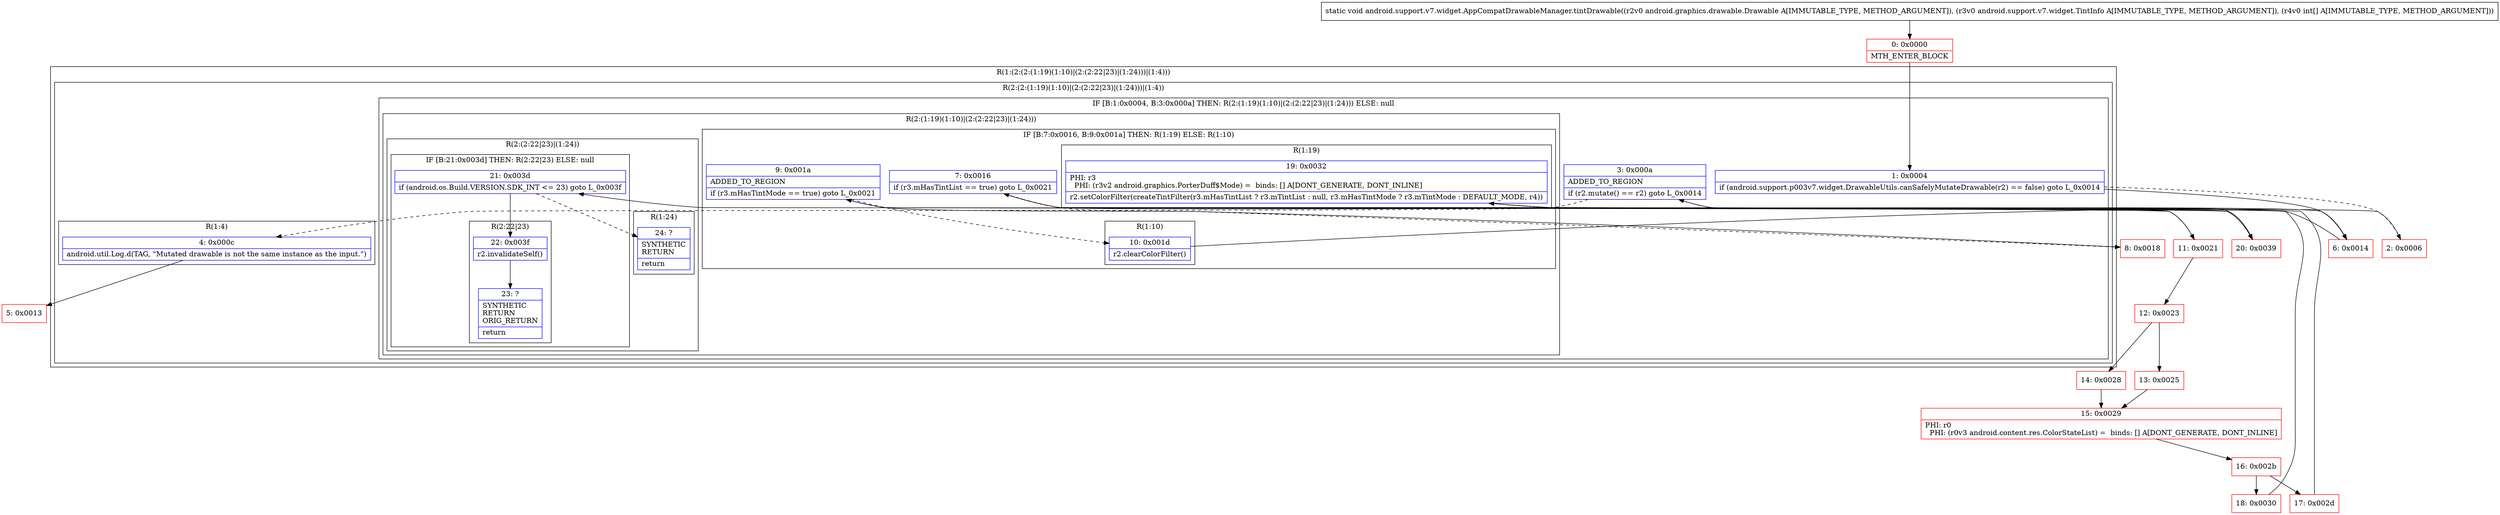 digraph "CFG forandroid.support.v7.widget.AppCompatDrawableManager.tintDrawable(Landroid\/graphics\/drawable\/Drawable;Landroid\/support\/v7\/widget\/TintInfo;[I)V" {
subgraph cluster_Region_1380936460 {
label = "R(1:(2:(2:(1:19)(1:10)|(2:(2:22|23)|(1:24)))|(1:4)))";
node [shape=record,color=blue];
subgraph cluster_Region_1328702628 {
label = "R(2:(2:(1:19)(1:10)|(2:(2:22|23)|(1:24)))|(1:4))";
node [shape=record,color=blue];
subgraph cluster_IfRegion_1927013304 {
label = "IF [B:1:0x0004, B:3:0x000a] THEN: R(2:(1:19)(1:10)|(2:(2:22|23)|(1:24))) ELSE: null";
node [shape=record,color=blue];
Node_1 [shape=record,label="{1\:\ 0x0004|if (android.support.p003v7.widget.DrawableUtils.canSafelyMutateDrawable(r2) == false) goto L_0x0014\l}"];
Node_3 [shape=record,label="{3\:\ 0x000a|ADDED_TO_REGION\l|if (r2.mutate() == r2) goto L_0x0014\l}"];
subgraph cluster_Region_370444622 {
label = "R(2:(1:19)(1:10)|(2:(2:22|23)|(1:24)))";
node [shape=record,color=blue];
subgraph cluster_IfRegion_1068140427 {
label = "IF [B:7:0x0016, B:9:0x001a] THEN: R(1:19) ELSE: R(1:10)";
node [shape=record,color=blue];
Node_7 [shape=record,label="{7\:\ 0x0016|if (r3.mHasTintList == true) goto L_0x0021\l}"];
Node_9 [shape=record,label="{9\:\ 0x001a|ADDED_TO_REGION\l|if (r3.mHasTintMode == true) goto L_0x0021\l}"];
subgraph cluster_Region_1667355550 {
label = "R(1:19)";
node [shape=record,color=blue];
Node_19 [shape=record,label="{19\:\ 0x0032|PHI: r3 \l  PHI: (r3v2 android.graphics.PorterDuff$Mode) =  binds: [] A[DONT_GENERATE, DONT_INLINE]\l|r2.setColorFilter(createTintFilter(r3.mHasTintList ? r3.mTintList : null, r3.mHasTintMode ? r3.mTintMode : DEFAULT_MODE, r4))\l}"];
}
subgraph cluster_Region_1309289065 {
label = "R(1:10)";
node [shape=record,color=blue];
Node_10 [shape=record,label="{10\:\ 0x001d|r2.clearColorFilter()\l}"];
}
}
subgraph cluster_Region_2087093279 {
label = "R(2:(2:22|23)|(1:24))";
node [shape=record,color=blue];
subgraph cluster_IfRegion_396083911 {
label = "IF [B:21:0x003d] THEN: R(2:22|23) ELSE: null";
node [shape=record,color=blue];
Node_21 [shape=record,label="{21\:\ 0x003d|if (android.os.Build.VERSION.SDK_INT \<= 23) goto L_0x003f\l}"];
subgraph cluster_Region_2055937673 {
label = "R(2:22|23)";
node [shape=record,color=blue];
Node_22 [shape=record,label="{22\:\ 0x003f|r2.invalidateSelf()\l}"];
Node_23 [shape=record,label="{23\:\ ?|SYNTHETIC\lRETURN\lORIG_RETURN\l|return\l}"];
}
}
subgraph cluster_Region_1707948755 {
label = "R(1:24)";
node [shape=record,color=blue];
Node_24 [shape=record,label="{24\:\ ?|SYNTHETIC\lRETURN\l|return\l}"];
}
}
}
}
subgraph cluster_Region_767761417 {
label = "R(1:4)";
node [shape=record,color=blue];
Node_4 [shape=record,label="{4\:\ 0x000c|android.util.Log.d(TAG, \"Mutated drawable is not the same instance as the input.\")\l}"];
}
}
}
Node_0 [shape=record,color=red,label="{0\:\ 0x0000|MTH_ENTER_BLOCK\l}"];
Node_2 [shape=record,color=red,label="{2\:\ 0x0006}"];
Node_5 [shape=record,color=red,label="{5\:\ 0x0013}"];
Node_6 [shape=record,color=red,label="{6\:\ 0x0014}"];
Node_8 [shape=record,color=red,label="{8\:\ 0x0018}"];
Node_11 [shape=record,color=red,label="{11\:\ 0x0021}"];
Node_12 [shape=record,color=red,label="{12\:\ 0x0023}"];
Node_13 [shape=record,color=red,label="{13\:\ 0x0025}"];
Node_14 [shape=record,color=red,label="{14\:\ 0x0028}"];
Node_15 [shape=record,color=red,label="{15\:\ 0x0029|PHI: r0 \l  PHI: (r0v3 android.content.res.ColorStateList) =  binds: [] A[DONT_GENERATE, DONT_INLINE]\l}"];
Node_16 [shape=record,color=red,label="{16\:\ 0x002b}"];
Node_17 [shape=record,color=red,label="{17\:\ 0x002d}"];
Node_18 [shape=record,color=red,label="{18\:\ 0x0030}"];
Node_20 [shape=record,color=red,label="{20\:\ 0x0039}"];
MethodNode[shape=record,label="{static void android.support.v7.widget.AppCompatDrawableManager.tintDrawable((r2v0 android.graphics.drawable.Drawable A[IMMUTABLE_TYPE, METHOD_ARGUMENT]), (r3v0 android.support.v7.widget.TintInfo A[IMMUTABLE_TYPE, METHOD_ARGUMENT]), (r4v0 int[] A[IMMUTABLE_TYPE, METHOD_ARGUMENT])) }"];
MethodNode -> Node_0;
Node_1 -> Node_2[style=dashed];
Node_1 -> Node_6;
Node_3 -> Node_4[style=dashed];
Node_3 -> Node_6;
Node_7 -> Node_8[style=dashed];
Node_7 -> Node_11;
Node_9 -> Node_10[style=dashed];
Node_9 -> Node_11;
Node_19 -> Node_20;
Node_10 -> Node_20;
Node_21 -> Node_22;
Node_21 -> Node_24[style=dashed];
Node_22 -> Node_23;
Node_4 -> Node_5;
Node_0 -> Node_1;
Node_2 -> Node_3;
Node_6 -> Node_7;
Node_8 -> Node_9;
Node_11 -> Node_12;
Node_12 -> Node_13;
Node_12 -> Node_14;
Node_13 -> Node_15;
Node_14 -> Node_15;
Node_15 -> Node_16;
Node_16 -> Node_17;
Node_16 -> Node_18;
Node_17 -> Node_19;
Node_18 -> Node_19;
Node_20 -> Node_21;
}

